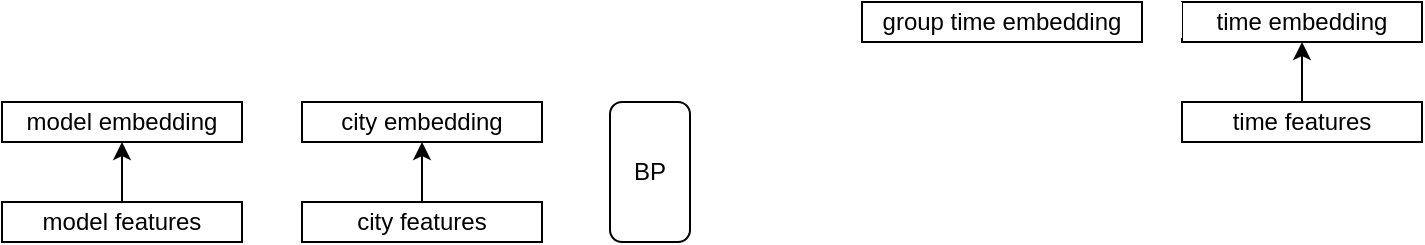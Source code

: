 <mxfile version="20.3.6" type="github">
  <diagram id="7I3PmB62gOnP2wsl79oG" name="第 1 页">
    <mxGraphModel dx="932" dy="572" grid="1" gridSize="10" guides="1" tooltips="1" connect="1" arrows="1" fold="1" page="1" pageScale="1" pageWidth="827" pageHeight="1169" math="0" shadow="0">
      <root>
        <mxCell id="0" />
        <mxCell id="1" parent="0" />
        <mxCell id="hXLqSdmscfbS3h8DthIs-16" value="model embedding" style="rounded=0;whiteSpace=wrap;html=1;" vertex="1" parent="1">
          <mxGeometry x="90" y="880" width="120" height="20" as="geometry" />
        </mxCell>
        <mxCell id="hXLqSdmscfbS3h8DthIs-17" value="city embedding" style="rounded=0;whiteSpace=wrap;html=1;" vertex="1" parent="1">
          <mxGeometry x="240" y="880" width="120" height="20" as="geometry" />
        </mxCell>
        <mxCell id="hXLqSdmscfbS3h8DthIs-18" value="time embedding" style="rounded=0;whiteSpace=wrap;html=1;" vertex="1" parent="1">
          <mxGeometry x="680" y="830" width="120" height="20" as="geometry" />
        </mxCell>
        <mxCell id="hXLqSdmscfbS3h8DthIs-25" value="" style="edgeStyle=orthogonalEdgeStyle;rounded=0;orthogonalLoop=1;jettySize=auto;html=1;" edge="1" parent="1" source="hXLqSdmscfbS3h8DthIs-20" target="hXLqSdmscfbS3h8DthIs-16">
          <mxGeometry relative="1" as="geometry" />
        </mxCell>
        <mxCell id="hXLqSdmscfbS3h8DthIs-20" value="model features" style="rounded=0;whiteSpace=wrap;html=1;" vertex="1" parent="1">
          <mxGeometry x="90" y="930" width="120" height="20" as="geometry" />
        </mxCell>
        <mxCell id="hXLqSdmscfbS3h8DthIs-26" value="" style="edgeStyle=orthogonalEdgeStyle;rounded=0;orthogonalLoop=1;jettySize=auto;html=1;" edge="1" parent="1" source="hXLqSdmscfbS3h8DthIs-21" target="hXLqSdmscfbS3h8DthIs-17">
          <mxGeometry relative="1" as="geometry" />
        </mxCell>
        <mxCell id="hXLqSdmscfbS3h8DthIs-21" value="city features" style="rounded=0;whiteSpace=wrap;html=1;" vertex="1" parent="1">
          <mxGeometry x="240" y="930" width="120" height="20" as="geometry" />
        </mxCell>
        <mxCell id="hXLqSdmscfbS3h8DthIs-29" value="" style="edgeStyle=orthogonalEdgeStyle;rounded=0;orthogonalLoop=1;jettySize=auto;html=1;" edge="1" parent="1" source="hXLqSdmscfbS3h8DthIs-28" target="hXLqSdmscfbS3h8DthIs-18">
          <mxGeometry relative="1" as="geometry" />
        </mxCell>
        <mxCell id="hXLqSdmscfbS3h8DthIs-28" value="time features" style="rounded=0;whiteSpace=wrap;html=1;" vertex="1" parent="1">
          <mxGeometry x="680" y="880" width="120" height="20" as="geometry" />
        </mxCell>
        <mxCell id="hXLqSdmscfbS3h8DthIs-34" value="group time embedding" style="whiteSpace=wrap;html=1;" vertex="1" parent="1">
          <mxGeometry x="520" y="830" width="140" height="20" as="geometry" />
        </mxCell>
        <mxCell id="hXLqSdmscfbS3h8DthIs-36" value="" style="shape=image;html=1;verticalAlign=top;verticalLabelPosition=bottom;labelBackgroundColor=#ffffff;imageAspect=0;aspect=fixed;image=https://cdn0.iconfinder.com/data/icons/math-business-icon-set/93/1_1-128.png;imageBackground=default;" vertex="1" parent="1">
          <mxGeometry x="662" y="830" width="18" height="18" as="geometry" />
        </mxCell>
        <mxCell id="hXLqSdmscfbS3h8DthIs-38" value="&lt;font color=&quot;#000000&quot;&gt;BP&lt;br&gt;&lt;/font&gt;" style="rounded=1;whiteSpace=wrap;html=1;fontColor=#FFFFFF;" vertex="1" parent="1">
          <mxGeometry x="394" y="880" width="40" height="70" as="geometry" />
        </mxCell>
      </root>
    </mxGraphModel>
  </diagram>
</mxfile>
